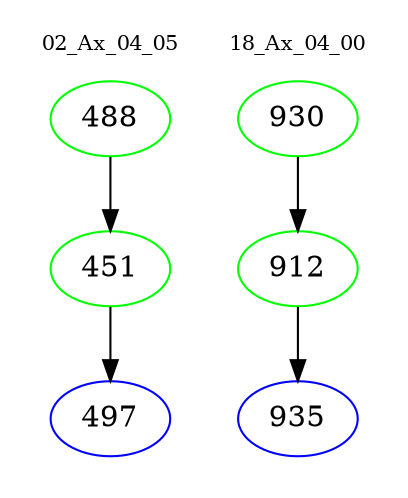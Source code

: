 digraph{
subgraph cluster_0 {
color = white
label = "02_Ax_04_05";
fontsize=10;
T0_488 [label="488", color="green"]
T0_488 -> T0_451 [color="black"]
T0_451 [label="451", color="green"]
T0_451 -> T0_497 [color="black"]
T0_497 [label="497", color="blue"]
}
subgraph cluster_1 {
color = white
label = "18_Ax_04_00";
fontsize=10;
T1_930 [label="930", color="green"]
T1_930 -> T1_912 [color="black"]
T1_912 [label="912", color="green"]
T1_912 -> T1_935 [color="black"]
T1_935 [label="935", color="blue"]
}
}
